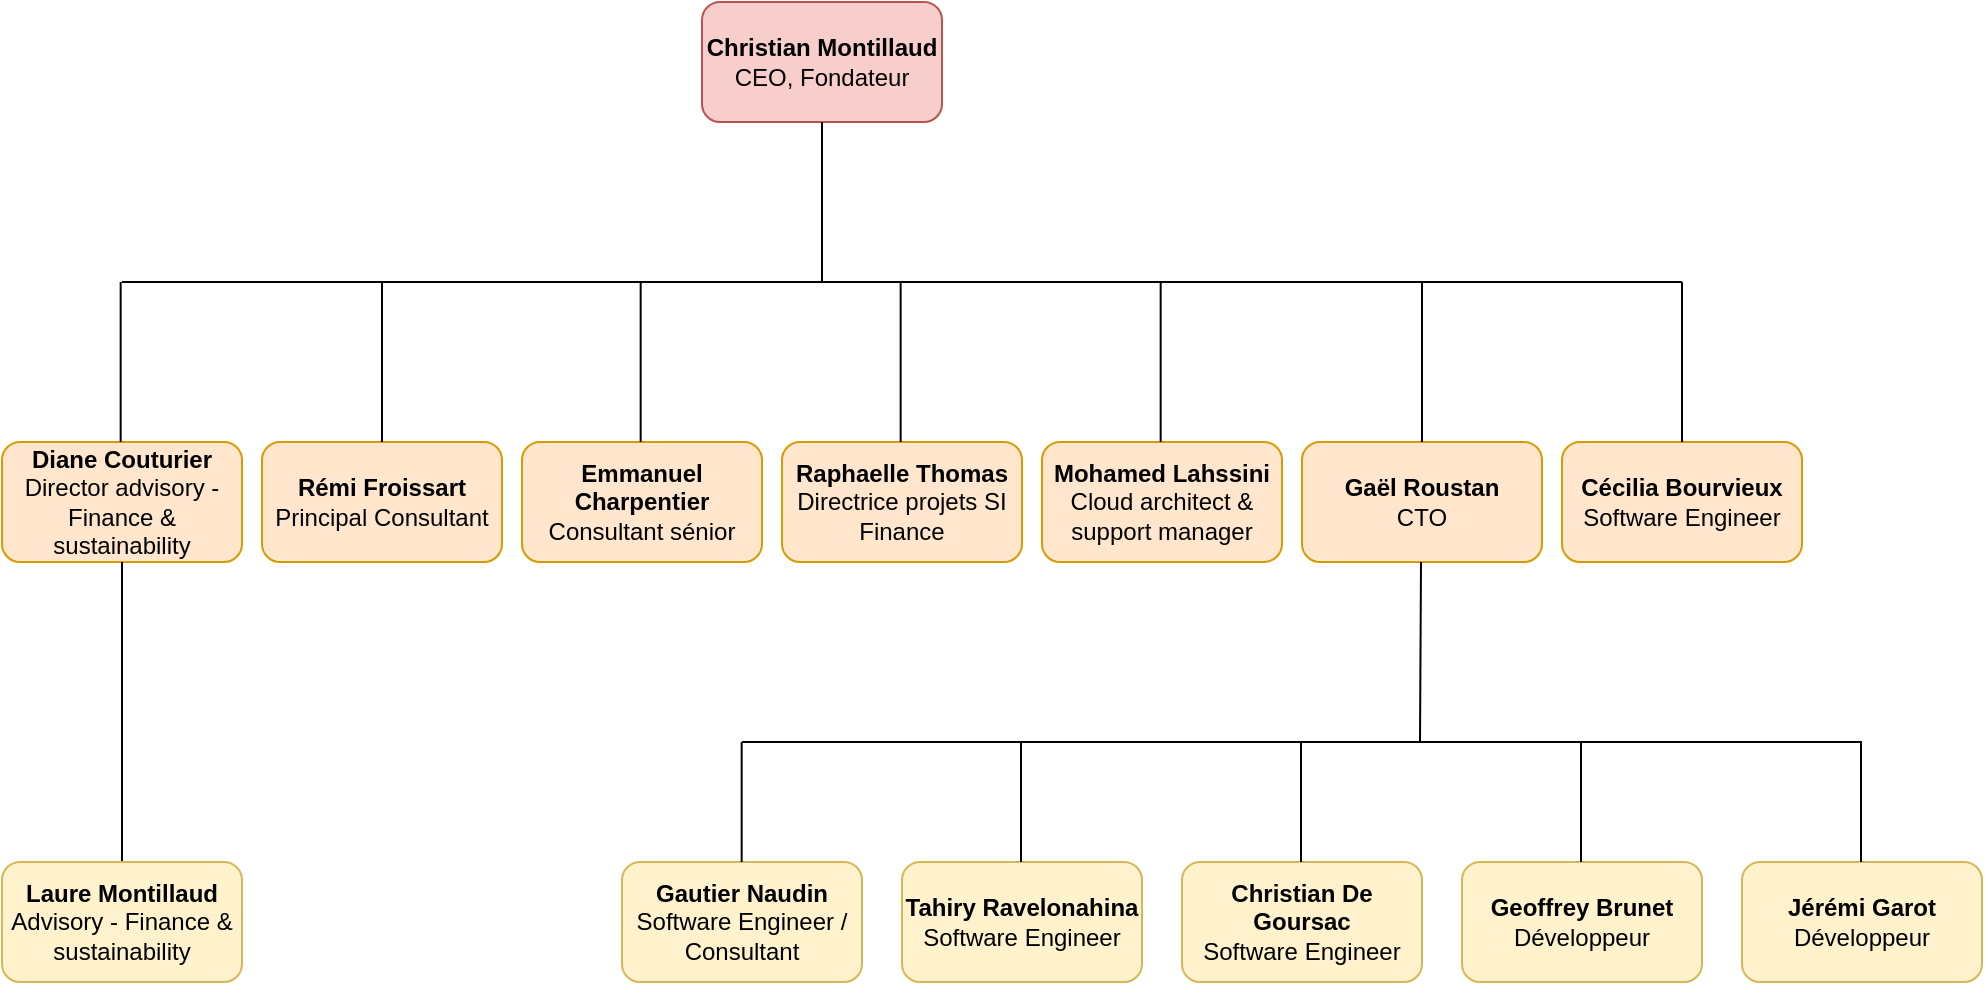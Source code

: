 <mxfile version="21.3.2" type="device">
  <diagram id="f-XfedKu1a6cWZhIaH3Z" name="Page-1">
    <mxGraphModel dx="955" dy="909" grid="1" gridSize="10" guides="1" tooltips="1" connect="1" arrows="1" fold="1" page="1" pageScale="1" pageWidth="1169" pageHeight="827" math="0" shadow="0">
      <root>
        <mxCell id="0" />
        <mxCell id="1" parent="0" />
        <mxCell id="6p2gXkmqeR6qe_lBu8rq-1" value="&lt;div&gt;&lt;b&gt;Christian Montillaud&lt;/b&gt;&lt;/div&gt;CEO, Fondateur" style="rounded=1;whiteSpace=wrap;html=1;fillColor=#f8cecc;strokeColor=#b85450;" parent="1" vertex="1">
          <mxGeometry x="520" y="40" width="120" height="60" as="geometry" />
        </mxCell>
        <mxCell id="6p2gXkmqeR6qe_lBu8rq-2" value="&lt;div&gt;&lt;b&gt;Rémi Froissart&lt;/b&gt;&lt;/div&gt;&lt;div&gt;Principal Consultant&lt;br&gt;&lt;/div&gt;" style="rounded=1;whiteSpace=wrap;html=1;fillColor=#ffe6cc;strokeColor=#d79b00;" parent="1" vertex="1">
          <mxGeometry x="300" y="260" width="120" height="60" as="geometry" />
        </mxCell>
        <mxCell id="6p2gXkmqeR6qe_lBu8rq-3" value="&lt;div&gt;&lt;b&gt;Gaël Roustan&lt;/b&gt;&lt;/div&gt;&lt;div&gt;CTO&lt;br&gt;&lt;/div&gt;" style="rounded=1;whiteSpace=wrap;html=1;fillColor=#ffe6cc;strokeColor=#d79b00;" parent="1" vertex="1">
          <mxGeometry x="820" y="260" width="120" height="60" as="geometry" />
        </mxCell>
        <mxCell id="6p2gXkmqeR6qe_lBu8rq-4" value="&lt;div&gt;&lt;b&gt;Geoffrey Brunet&lt;/b&gt;&lt;br&gt;&lt;/div&gt;&lt;div&gt;Développeur&lt;br&gt;&lt;/div&gt;" style="rounded=1;whiteSpace=wrap;html=1;fillColor=#fff2cc;strokeColor=#d6b656;" parent="1" vertex="1">
          <mxGeometry x="900" y="470" width="120" height="60" as="geometry" />
        </mxCell>
        <mxCell id="6p2gXkmqeR6qe_lBu8rq-5" value="&lt;div&gt;&lt;b&gt;Christian De Goursac&lt;/b&gt;&lt;br&gt;&lt;/div&gt;&lt;div&gt;Software Engineer&lt;br&gt;&lt;/div&gt;" style="rounded=1;whiteSpace=wrap;html=1;fillColor=#fff2cc;strokeColor=#d6b656;" parent="1" vertex="1">
          <mxGeometry x="760" y="470" width="120" height="60" as="geometry" />
        </mxCell>
        <mxCell id="6p2gXkmqeR6qe_lBu8rq-7" value="&lt;div&gt;&lt;b&gt;Tahiry Ravelonahina&lt;/b&gt;&lt;br&gt;&lt;/div&gt;&lt;div&gt;Software Engineer&lt;br&gt;&lt;/div&gt;" style="rounded=1;whiteSpace=wrap;html=1;fillColor=#fff2cc;strokeColor=#d6b656;" parent="1" vertex="1">
          <mxGeometry x="620" y="470" width="120" height="60" as="geometry" />
        </mxCell>
        <mxCell id="6p2gXkmqeR6qe_lBu8rq-8" value="&lt;div&gt;&lt;b&gt;Cécilia Bourvieux&lt;/b&gt;&lt;br&gt;&lt;/div&gt;&lt;div&gt;Software Engineer&lt;br&gt;&lt;/div&gt;" style="rounded=1;whiteSpace=wrap;html=1;fillColor=#ffe6cc;strokeColor=#d79b00;" parent="1" vertex="1">
          <mxGeometry x="950" y="260" width="120" height="60" as="geometry" />
        </mxCell>
        <mxCell id="6p2gXkmqeR6qe_lBu8rq-9" value="&lt;div&gt;&lt;b&gt;Raphaelle Thomas&lt;/b&gt;&lt;br&gt;&lt;/div&gt;&lt;div&gt;Directrice projets SI Finance&lt;br&gt;&lt;/div&gt;" style="rounded=1;whiteSpace=wrap;html=1;fillColor=#ffe6cc;strokeColor=#d79b00;" parent="1" vertex="1">
          <mxGeometry x="560" y="260" width="120" height="60" as="geometry" />
        </mxCell>
        <mxCell id="6p2gXkmqeR6qe_lBu8rq-10" value="&lt;div&gt;&lt;b&gt;Emmanuel Charpentier&lt;/b&gt;&lt;br&gt;&lt;/div&gt;&lt;div&gt;Consultant sénior&lt;br&gt;&lt;/div&gt;" style="rounded=1;whiteSpace=wrap;html=1;fillColor=#ffe6cc;strokeColor=#d79b00;" parent="1" vertex="1">
          <mxGeometry x="430" y="260" width="120" height="60" as="geometry" />
        </mxCell>
        <mxCell id="6p2gXkmqeR6qe_lBu8rq-11" value="&lt;div&gt;&lt;b&gt;Mohamed Lahssini&lt;/b&gt;&lt;br&gt;&lt;/div&gt;&lt;div&gt;Cloud architect &amp;amp; support manager&lt;br&gt;&lt;/div&gt;" style="rounded=1;whiteSpace=wrap;html=1;fillColor=#ffe6cc;strokeColor=#d79b00;" parent="1" vertex="1">
          <mxGeometry x="690" y="260" width="120" height="60" as="geometry" />
        </mxCell>
        <mxCell id="6p2gXkmqeR6qe_lBu8rq-12" value="&lt;div&gt;&lt;span style=&quot;background-color: initial;&quot;&gt;&lt;b&gt;Jérémi Garot&lt;br&gt;&lt;/b&gt;Développeur&lt;/span&gt;&lt;br&gt;&lt;/div&gt;" style="rounded=1;whiteSpace=wrap;html=1;fillColor=#fff2cc;strokeColor=#d6b656;" parent="1" vertex="1">
          <mxGeometry x="1040" y="470" width="120" height="60" as="geometry" />
        </mxCell>
        <mxCell id="6p2gXkmqeR6qe_lBu8rq-13" value="" style="endArrow=none;html=1;" parent="1" edge="1">
          <mxGeometry width="50" height="50" relative="1" as="geometry">
            <mxPoint x="540" y="410" as="sourcePoint" />
            <mxPoint x="1100" y="410" as="targetPoint" />
          </mxGeometry>
        </mxCell>
        <mxCell id="6p2gXkmqeR6qe_lBu8rq-16" value="" style="endArrow=none;html=1;exitX=0.5;exitY=0;exitDx=0;exitDy=0;" parent="1" edge="1">
          <mxGeometry width="50" height="50" relative="1" as="geometry">
            <mxPoint x="679.5" y="470" as="sourcePoint" />
            <mxPoint x="679.5" y="410" as="targetPoint" />
          </mxGeometry>
        </mxCell>
        <mxCell id="6p2gXkmqeR6qe_lBu8rq-17" value="" style="endArrow=none;html=1;exitX=0.5;exitY=0;exitDx=0;exitDy=0;" parent="1" edge="1">
          <mxGeometry width="50" height="50" relative="1" as="geometry">
            <mxPoint x="819.5" y="470" as="sourcePoint" />
            <mxPoint x="819.5" y="410" as="targetPoint" />
          </mxGeometry>
        </mxCell>
        <mxCell id="6p2gXkmqeR6qe_lBu8rq-18" value="" style="endArrow=none;html=1;exitX=0.5;exitY=0;exitDx=0;exitDy=0;" parent="1" edge="1">
          <mxGeometry width="50" height="50" relative="1" as="geometry">
            <mxPoint x="959.5" y="470" as="sourcePoint" />
            <mxPoint x="959.5" y="410" as="targetPoint" />
          </mxGeometry>
        </mxCell>
        <mxCell id="6p2gXkmqeR6qe_lBu8rq-19" value="" style="endArrow=none;html=1;exitX=0.5;exitY=0;exitDx=0;exitDy=0;" parent="1" edge="1">
          <mxGeometry width="50" height="50" relative="1" as="geometry">
            <mxPoint x="1099.5" y="470" as="sourcePoint" />
            <mxPoint x="1099.5" y="410" as="targetPoint" />
          </mxGeometry>
        </mxCell>
        <mxCell id="6p2gXkmqeR6qe_lBu8rq-20" value="" style="endArrow=none;html=1;exitX=0.5;exitY=0;exitDx=0;exitDy=0;" parent="1" edge="1">
          <mxGeometry width="50" height="50" relative="1" as="geometry">
            <mxPoint x="879" y="410" as="sourcePoint" />
            <mxPoint x="879.5" y="320" as="targetPoint" />
          </mxGeometry>
        </mxCell>
        <mxCell id="6p2gXkmqeR6qe_lBu8rq-21" value="" style="endArrow=none;html=1;" parent="1" edge="1">
          <mxGeometry width="50" height="50" relative="1" as="geometry">
            <mxPoint x="230" y="180" as="sourcePoint" />
            <mxPoint x="1010" y="180" as="targetPoint" />
          </mxGeometry>
        </mxCell>
        <mxCell id="6p2gXkmqeR6qe_lBu8rq-22" value="" style="endArrow=none;html=1;entryX=0.5;entryY=1;entryDx=0;entryDy=0;" parent="1" target="6p2gXkmqeR6qe_lBu8rq-1" edge="1">
          <mxGeometry width="50" height="50" relative="1" as="geometry">
            <mxPoint x="580" y="180" as="sourcePoint" />
            <mxPoint x="689.5" y="420" as="targetPoint" />
          </mxGeometry>
        </mxCell>
        <mxCell id="6p2gXkmqeR6qe_lBu8rq-23" value="" style="endArrow=none;html=1;exitX=0.5;exitY=0;exitDx=0;exitDy=0;" parent="1" source="6p2gXkmqeR6qe_lBu8rq-2" edge="1">
          <mxGeometry width="50" height="50" relative="1" as="geometry">
            <mxPoint x="280" y="510" as="sourcePoint" />
            <mxPoint x="360" y="180" as="targetPoint" />
          </mxGeometry>
        </mxCell>
        <mxCell id="6p2gXkmqeR6qe_lBu8rq-24" value="" style="endArrow=none;html=1;exitX=0.5;exitY=0;exitDx=0;exitDy=0;" parent="1" edge="1">
          <mxGeometry width="50" height="50" relative="1" as="geometry">
            <mxPoint x="489.33" y="260" as="sourcePoint" />
            <mxPoint x="489.33" y="180" as="targetPoint" />
          </mxGeometry>
        </mxCell>
        <mxCell id="6p2gXkmqeR6qe_lBu8rq-25" value="" style="endArrow=none;html=1;exitX=0.5;exitY=0;exitDx=0;exitDy=0;" parent="1" edge="1">
          <mxGeometry width="50" height="50" relative="1" as="geometry">
            <mxPoint x="619.33" y="260" as="sourcePoint" />
            <mxPoint x="619.33" y="180" as="targetPoint" />
          </mxGeometry>
        </mxCell>
        <mxCell id="6p2gXkmqeR6qe_lBu8rq-26" value="" style="endArrow=none;html=1;exitX=0.5;exitY=0;exitDx=0;exitDy=0;" parent="1" edge="1">
          <mxGeometry width="50" height="50" relative="1" as="geometry">
            <mxPoint x="749.33" y="260" as="sourcePoint" />
            <mxPoint x="749.33" y="180" as="targetPoint" />
          </mxGeometry>
        </mxCell>
        <mxCell id="6p2gXkmqeR6qe_lBu8rq-27" value="" style="endArrow=none;html=1;exitX=0.5;exitY=0;exitDx=0;exitDy=0;" parent="1" edge="1">
          <mxGeometry width="50" height="50" relative="1" as="geometry">
            <mxPoint x="880" y="260" as="sourcePoint" />
            <mxPoint x="880" y="180" as="targetPoint" />
          </mxGeometry>
        </mxCell>
        <mxCell id="6p2gXkmqeR6qe_lBu8rq-28" value="" style="endArrow=none;html=1;exitX=0.5;exitY=0;exitDx=0;exitDy=0;" parent="1" edge="1" source="6p2gXkmqeR6qe_lBu8rq-8">
          <mxGeometry width="50" height="50" relative="1" as="geometry">
            <mxPoint x="1059.5" y="260" as="sourcePoint" />
            <mxPoint x="1010" y="180" as="targetPoint" />
          </mxGeometry>
        </mxCell>
        <mxCell id="ynb2aJVZimILiCCJfyba-1" value="&lt;div&gt;&lt;span style=&quot;background-color: initial;&quot;&gt;&lt;b&gt;Gautier Naudin&lt;br&gt;&lt;/b&gt;Software Engineer / Consultant&lt;/span&gt;&lt;br&gt;&lt;/div&gt;" style="rounded=1;whiteSpace=wrap;html=1;fillColor=#fff2cc;strokeColor=#d6b656;" vertex="1" parent="1">
          <mxGeometry x="480" y="470" width="120" height="60" as="geometry" />
        </mxCell>
        <mxCell id="ynb2aJVZimILiCCJfyba-2" value="" style="endArrow=none;html=1;exitX=0.5;exitY=0;exitDx=0;exitDy=0;" edge="1" parent="1">
          <mxGeometry width="50" height="50" relative="1" as="geometry">
            <mxPoint x="539.83" y="470" as="sourcePoint" />
            <mxPoint x="539.83" y="410" as="targetPoint" />
          </mxGeometry>
        </mxCell>
        <mxCell id="ynb2aJVZimILiCCJfyba-3" value="&lt;div&gt;&lt;b&gt;Diane Couturier&lt;/b&gt;&lt;/div&gt;&lt;div&gt;Director advisory - Finance &amp;amp; sustainability&lt;br&gt;&lt;/div&gt;" style="rounded=1;whiteSpace=wrap;html=1;fillColor=#ffe6cc;strokeColor=#d79b00;" vertex="1" parent="1">
          <mxGeometry x="170" y="260" width="120" height="60" as="geometry" />
        </mxCell>
        <mxCell id="ynb2aJVZimILiCCJfyba-4" value="" style="endArrow=none;html=1;exitX=0.5;exitY=0;exitDx=0;exitDy=0;" edge="1" parent="1">
          <mxGeometry width="50" height="50" relative="1" as="geometry">
            <mxPoint x="229.33" y="260" as="sourcePoint" />
            <mxPoint x="229.33" y="180" as="targetPoint" />
          </mxGeometry>
        </mxCell>
        <mxCell id="ynb2aJVZimILiCCJfyba-5" value="" style="endArrow=none;html=1;entryX=0.5;entryY=1;entryDx=0;entryDy=0;exitX=0.5;exitY=0;exitDx=0;exitDy=0;" edge="1" parent="1" source="ynb2aJVZimILiCCJfyba-6" target="ynb2aJVZimILiCCJfyba-3">
          <mxGeometry width="50" height="50" relative="1" as="geometry">
            <mxPoint x="230" y="380" as="sourcePoint" />
            <mxPoint x="549.83" y="420" as="targetPoint" />
          </mxGeometry>
        </mxCell>
        <mxCell id="ynb2aJVZimILiCCJfyba-6" value="&lt;div&gt;&lt;span style=&quot;background-color: initial;&quot;&gt;&lt;b&gt;Laure Montillaud&lt;br&gt;&lt;/b&gt;&lt;/span&gt;Advisory - Finance &amp;amp; sustainability&lt;br&gt;&lt;/div&gt;" style="rounded=1;whiteSpace=wrap;html=1;fillColor=#fff2cc;strokeColor=#d6b656;" vertex="1" parent="1">
          <mxGeometry x="170" y="470" width="120" height="60" as="geometry" />
        </mxCell>
      </root>
    </mxGraphModel>
  </diagram>
</mxfile>
